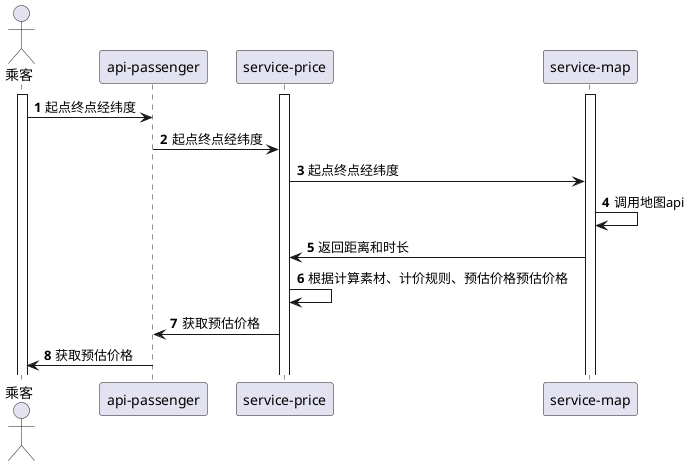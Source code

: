 @startuml

autonumber

actor "乘客" as user
participant "api-passenger" as api_passenger
participant "service-price" as service_price
participant "service-map" as service_map

activate user
activate service_price
activate service_map

user -> api_passenger:起点终点经纬度

api_passenger -> service_price:起点终点经纬度

service_price -> service_map:起点终点经纬度

service_map -> service_map:调用地图api

service_map -> service_price:返回距离和时长

service_price -> service_price:根据计算素材、计价规则、预估价格预估价格

service_price -> api_passenger:获取预估价格


api_passenger -> user:获取预估价格



@enduml